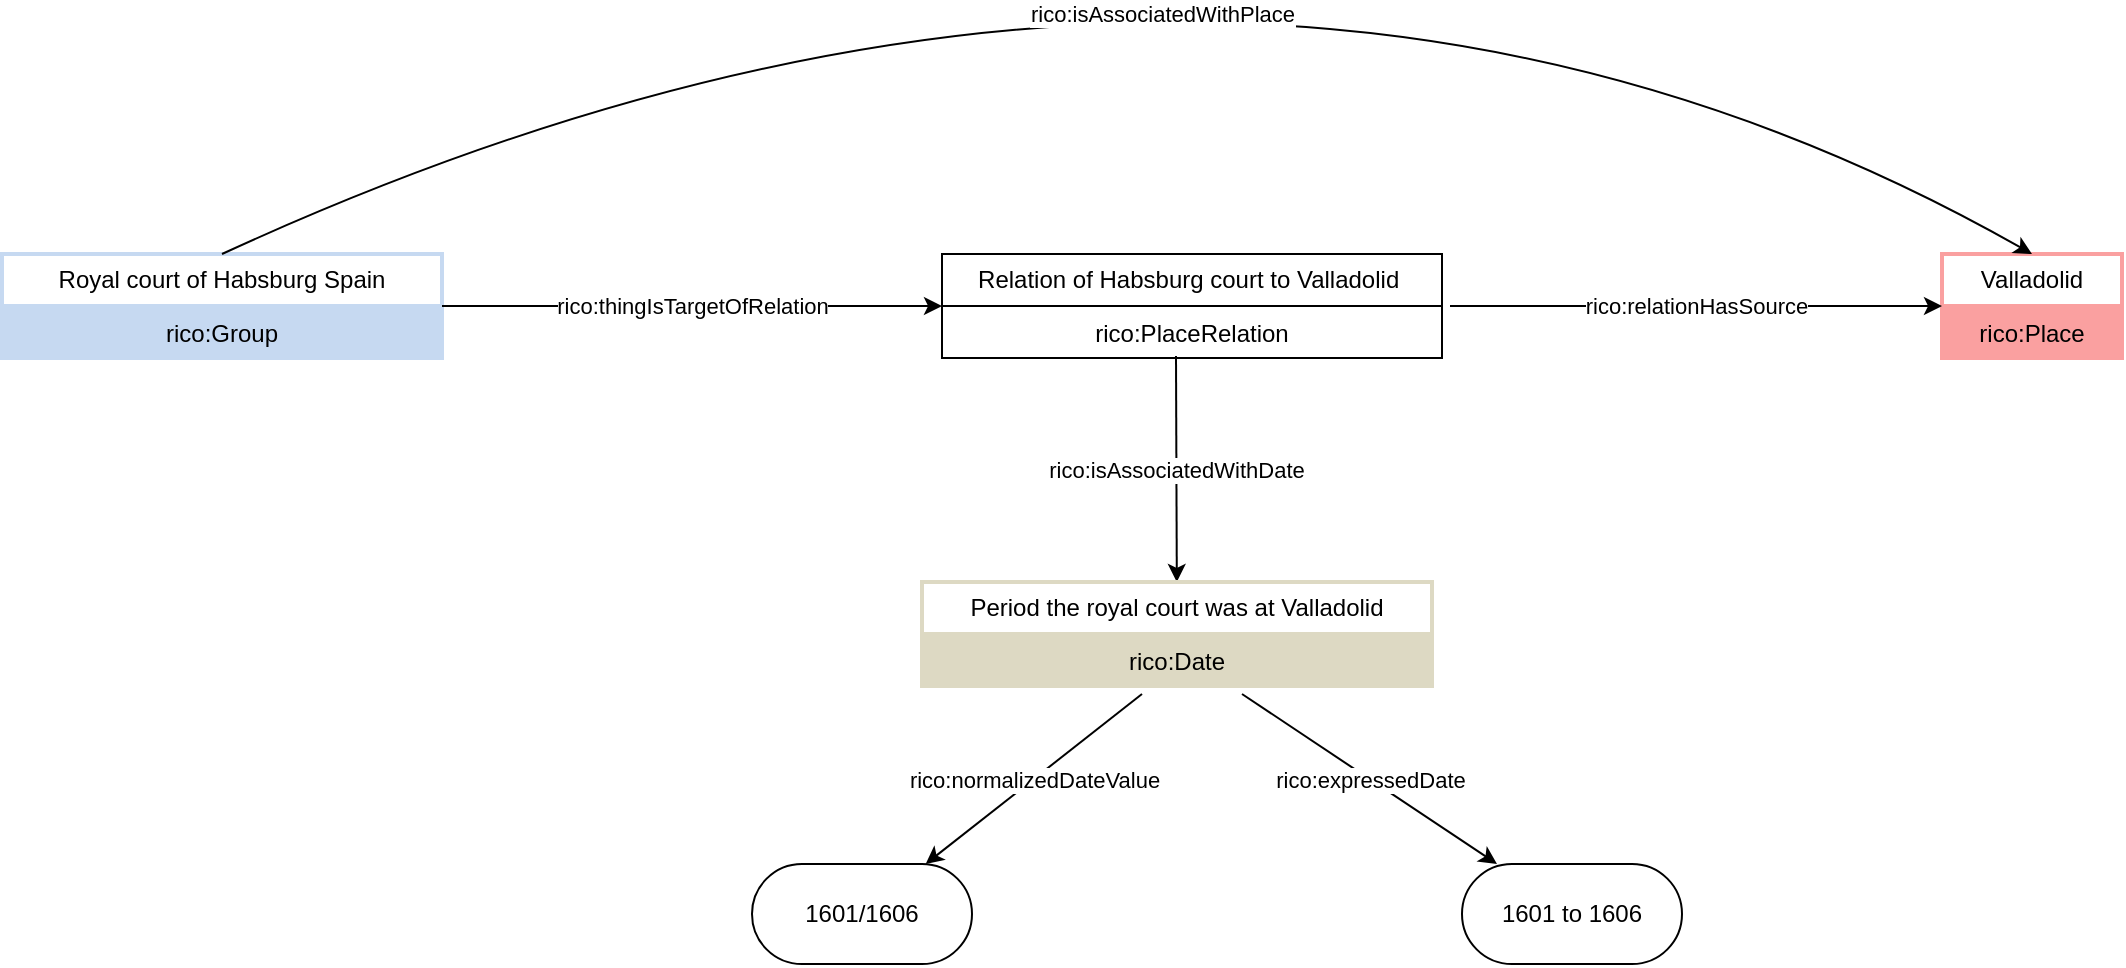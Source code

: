 <mxfile version="26.1.0">
  <diagram name="Page-1" id="InGpxBxNSoObbEFVzZig">
    <mxGraphModel dx="2072" dy="1233" grid="1" gridSize="10" guides="1" tooltips="1" connect="1" arrows="1" fold="1" page="1" pageScale="1" pageWidth="3300" pageHeight="2339" math="0" shadow="0">
      <root>
        <mxCell id="0" />
        <mxCell id="1" parent="0" />
        <mxCell id="YwP1cXS7euOR0K1sA1_i-1" value="Relation of Habsburg court to Valladolid&amp;nbsp;" style="swimlane;fontStyle=0;childLayout=stackLayout;horizontal=1;startSize=26;fillColor=none;horizontalStack=0;resizeParent=1;resizeParentMax=0;resizeLast=0;collapsible=1;marginBottom=0;whiteSpace=wrap;html=1;" vertex="1" parent="1">
          <mxGeometry x="970" y="600" width="250" height="52" as="geometry">
            <mxRectangle x="981" y="570" width="50" height="40" as="alternateBounds" />
          </mxGeometry>
        </mxCell>
        <mxCell id="YwP1cXS7euOR0K1sA1_i-2" value="rico:PlaceRelation&lt;div&gt;&lt;br&gt;&lt;/div&gt;" style="text;fillColor=none;align=center;verticalAlign=top;spacingLeft=4;spacingRight=4;overflow=hidden;rotatable=0;points=[[0,0.5],[1,0.5]];portConstraint=eastwest;whiteSpace=wrap;html=1;" vertex="1" parent="YwP1cXS7euOR0K1sA1_i-1">
          <mxGeometry y="26" width="250" height="26" as="geometry" />
        </mxCell>
        <mxCell id="YwP1cXS7euOR0K1sA1_i-3" value="Valladolid" style="swimlane;fontStyle=0;childLayout=stackLayout;horizontal=1;startSize=26;strokeColor=#FAA0A0;strokeWidth=2;fillColor=none;horizontalStack=0;resizeParent=1;resizeParentMax=0;resizeLast=0;collapsible=1;marginBottom=0;whiteSpace=wrap;html=1;" vertex="1" parent="1">
          <mxGeometry x="1470" y="600" width="90" height="52" as="geometry" />
        </mxCell>
        <mxCell id="YwP1cXS7euOR0K1sA1_i-4" value="rico:Place" style="text;strokeColor=#FAA0A0;strokeWidth=2;fillColor=#FAA0A0;align=center;verticalAlign=top;spacingLeft=4;spacingRight=4;overflow=hidden;rotatable=0;points=[[0,0.5],[1,0.5]];portConstraint=eastwest;whiteSpace=wrap;html=1;" vertex="1" parent="YwP1cXS7euOR0K1sA1_i-3">
          <mxGeometry y="26" width="90" height="26" as="geometry" />
        </mxCell>
        <mxCell id="YwP1cXS7euOR0K1sA1_i-7" value="Royal court of Habsburg Spain" style="swimlane;fontStyle=0;childLayout=stackLayout;horizontal=1;startSize=26;strokeColor=#C6D9F1;strokeWidth=2;fillColor=none;horizontalStack=0;resizeParent=1;resizeParentMax=0;resizeLast=0;collapsible=1;marginBottom=0;whiteSpace=wrap;html=1;" vertex="1" parent="1">
          <mxGeometry x="500" y="600" width="220" height="52" as="geometry" />
        </mxCell>
        <mxCell id="YwP1cXS7euOR0K1sA1_i-8" value="rico:Group&lt;div&gt;&lt;br&gt;&lt;/div&gt;" style="text;strokeColor=#C6D9F1;strokeWidth=2;fillColor=#C6D9F1;align=center;verticalAlign=top;spacingLeft=4;spacingRight=4;overflow=hidden;rotatable=0;points=[[0,0.5],[1,0.5]];portConstraint=eastwest;whiteSpace=wrap;html=1;" vertex="1" parent="YwP1cXS7euOR0K1sA1_i-7">
          <mxGeometry y="26" width="220" height="26" as="geometry" />
        </mxCell>
        <mxCell id="YwP1cXS7euOR0K1sA1_i-9" value="" style="endArrow=classic;html=1;rounded=0;entryX=0;entryY=0.5;entryDx=0;entryDy=0;exitX=1;exitY=0.5;exitDx=0;exitDy=0;" edge="1" parent="1" source="YwP1cXS7euOR0K1sA1_i-7" target="YwP1cXS7euOR0K1sA1_i-1">
          <mxGeometry relative="1" as="geometry">
            <mxPoint x="800" y="630" as="sourcePoint" />
            <mxPoint x="1230" y="625" as="targetPoint" />
          </mxGeometry>
        </mxCell>
        <mxCell id="YwP1cXS7euOR0K1sA1_i-10" value="rico:thingIsTargetOfRelation" style="edgeLabel;resizable=0;html=1;;align=center;verticalAlign=middle;" connectable="0" vertex="1" parent="YwP1cXS7euOR0K1sA1_i-9">
          <mxGeometry relative="1" as="geometry" />
        </mxCell>
        <mxCell id="YwP1cXS7euOR0K1sA1_i-11" value="" style="endArrow=classic;html=1;rounded=0;exitX=0.468;exitY=0.962;exitDx=0;exitDy=0;exitPerimeter=0;" edge="1" parent="1" source="YwP1cXS7euOR0K1sA1_i-2" target="YwP1cXS7euOR0K1sA1_i-13">
          <mxGeometry relative="1" as="geometry">
            <mxPoint x="1010" y="770.0" as="sourcePoint" />
            <mxPoint x="1090" y="790" as="targetPoint" />
          </mxGeometry>
        </mxCell>
        <mxCell id="YwP1cXS7euOR0K1sA1_i-12" value="rico:isAssociatedWithDate" style="edgeLabel;resizable=0;html=1;;align=center;verticalAlign=middle;" connectable="0" vertex="1" parent="YwP1cXS7euOR0K1sA1_i-11">
          <mxGeometry relative="1" as="geometry" />
        </mxCell>
        <mxCell id="YwP1cXS7euOR0K1sA1_i-13" value="Period the royal court was at Valladolid" style="swimlane;fontStyle=0;childLayout=stackLayout;horizontal=1;startSize=26;strokeColor=#DDD9C3;strokeWidth=2;fillColor=none;horizontalStack=0;resizeParent=1;resizeParentMax=0;resizeLast=0;collapsible=1;marginBottom=0;whiteSpace=wrap;html=1;" vertex="1" parent="1">
          <mxGeometry x="960" y="764" width="255" height="52" as="geometry" />
        </mxCell>
        <mxCell id="YwP1cXS7euOR0K1sA1_i-14" value="rico:Date" style="text;strokeColor=#DDD9C3;strokeWidth=2;fillColor=#DDD9C3;align=center;verticalAlign=top;spacingLeft=4;spacingRight=4;overflow=hidden;rotatable=0;points=[[0,0.5],[1,0.5]];portConstraint=eastwest;whiteSpace=wrap;html=1;" vertex="1" parent="YwP1cXS7euOR0K1sA1_i-13">
          <mxGeometry y="26" width="255" height="26" as="geometry" />
        </mxCell>
        <mxCell id="YwP1cXS7euOR0K1sA1_i-15" value="" style="endArrow=classic;html=1;rounded=0;" edge="1" parent="1" target="YwP1cXS7euOR0K1sA1_i-17">
          <mxGeometry relative="1" as="geometry">
            <mxPoint x="1070" y="820" as="sourcePoint" />
            <mxPoint x="930" y="930" as="targetPoint" />
          </mxGeometry>
        </mxCell>
        <mxCell id="YwP1cXS7euOR0K1sA1_i-16" value="rico:normalizedDateValue" style="edgeLabel;resizable=0;html=1;;align=center;verticalAlign=middle;" connectable="0" vertex="1" parent="YwP1cXS7euOR0K1sA1_i-15">
          <mxGeometry relative="1" as="geometry" />
        </mxCell>
        <mxCell id="YwP1cXS7euOR0K1sA1_i-17" value="1601/1606" style="html=1;whiteSpace=wrap;rounded=1;arcSize=50;" vertex="1" parent="1">
          <mxGeometry x="875" y="905" width="110" height="50" as="geometry" />
        </mxCell>
        <mxCell id="YwP1cXS7euOR0K1sA1_i-18" value="" style="endArrow=classic;html=1;rounded=0;" edge="1" parent="1" target="YwP1cXS7euOR0K1sA1_i-20">
          <mxGeometry relative="1" as="geometry">
            <mxPoint x="1120" y="820" as="sourcePoint" />
            <mxPoint x="1320" y="900" as="targetPoint" />
          </mxGeometry>
        </mxCell>
        <mxCell id="YwP1cXS7euOR0K1sA1_i-19" value="rico:expressedDate" style="edgeLabel;resizable=0;html=1;;align=center;verticalAlign=middle;" connectable="0" vertex="1" parent="YwP1cXS7euOR0K1sA1_i-18">
          <mxGeometry relative="1" as="geometry" />
        </mxCell>
        <mxCell id="YwP1cXS7euOR0K1sA1_i-20" value="1601 to 1606" style="html=1;whiteSpace=wrap;rounded=1;arcSize=50;" vertex="1" parent="1">
          <mxGeometry x="1230" y="905" width="110" height="50" as="geometry" />
        </mxCell>
        <mxCell id="YwP1cXS7euOR0K1sA1_i-23" value="" style="endArrow=classic;html=1;rounded=0;exitX=0.5;exitY=0;exitDx=0;exitDy=0;curved=1;entryX=0.5;entryY=0;entryDx=0;entryDy=0;" edge="1" parent="1" source="YwP1cXS7euOR0K1sA1_i-7" target="YwP1cXS7euOR0K1sA1_i-3">
          <mxGeometry relative="1" as="geometry">
            <mxPoint x="1410" y="530" as="sourcePoint" />
            <mxPoint x="960" y="520" as="targetPoint" />
            <Array as="points">
              <mxPoint x="1110" y="370" />
            </Array>
          </mxGeometry>
        </mxCell>
        <mxCell id="YwP1cXS7euOR0K1sA1_i-24" value="rico:isAssociatedWithPlace" style="edgeLabel;resizable=0;html=1;;align=center;verticalAlign=middle;" connectable="0" vertex="1" parent="YwP1cXS7euOR0K1sA1_i-23">
          <mxGeometry relative="1" as="geometry">
            <mxPoint x="8" y="92" as="offset" />
          </mxGeometry>
        </mxCell>
        <mxCell id="YwP1cXS7euOR0K1sA1_i-5" value="" style="endArrow=classic;html=1;rounded=0;entryX=0;entryY=0.5;entryDx=0;entryDy=0;exitX=1.016;exitY=0;exitDx=0;exitDy=0;exitPerimeter=0;" edge="1" parent="1" source="YwP1cXS7euOR0K1sA1_i-2" target="YwP1cXS7euOR0K1sA1_i-3">
          <mxGeometry relative="1" as="geometry">
            <mxPoint x="790" y="625.5" as="sourcePoint" />
            <mxPoint x="1420" y="610" as="targetPoint" />
          </mxGeometry>
        </mxCell>
        <mxCell id="YwP1cXS7euOR0K1sA1_i-6" value="rico:relationHasSource" style="edgeLabel;resizable=0;html=1;;align=center;verticalAlign=middle;" connectable="0" vertex="1" parent="YwP1cXS7euOR0K1sA1_i-5">
          <mxGeometry relative="1" as="geometry" />
        </mxCell>
      </root>
    </mxGraphModel>
  </diagram>
</mxfile>
